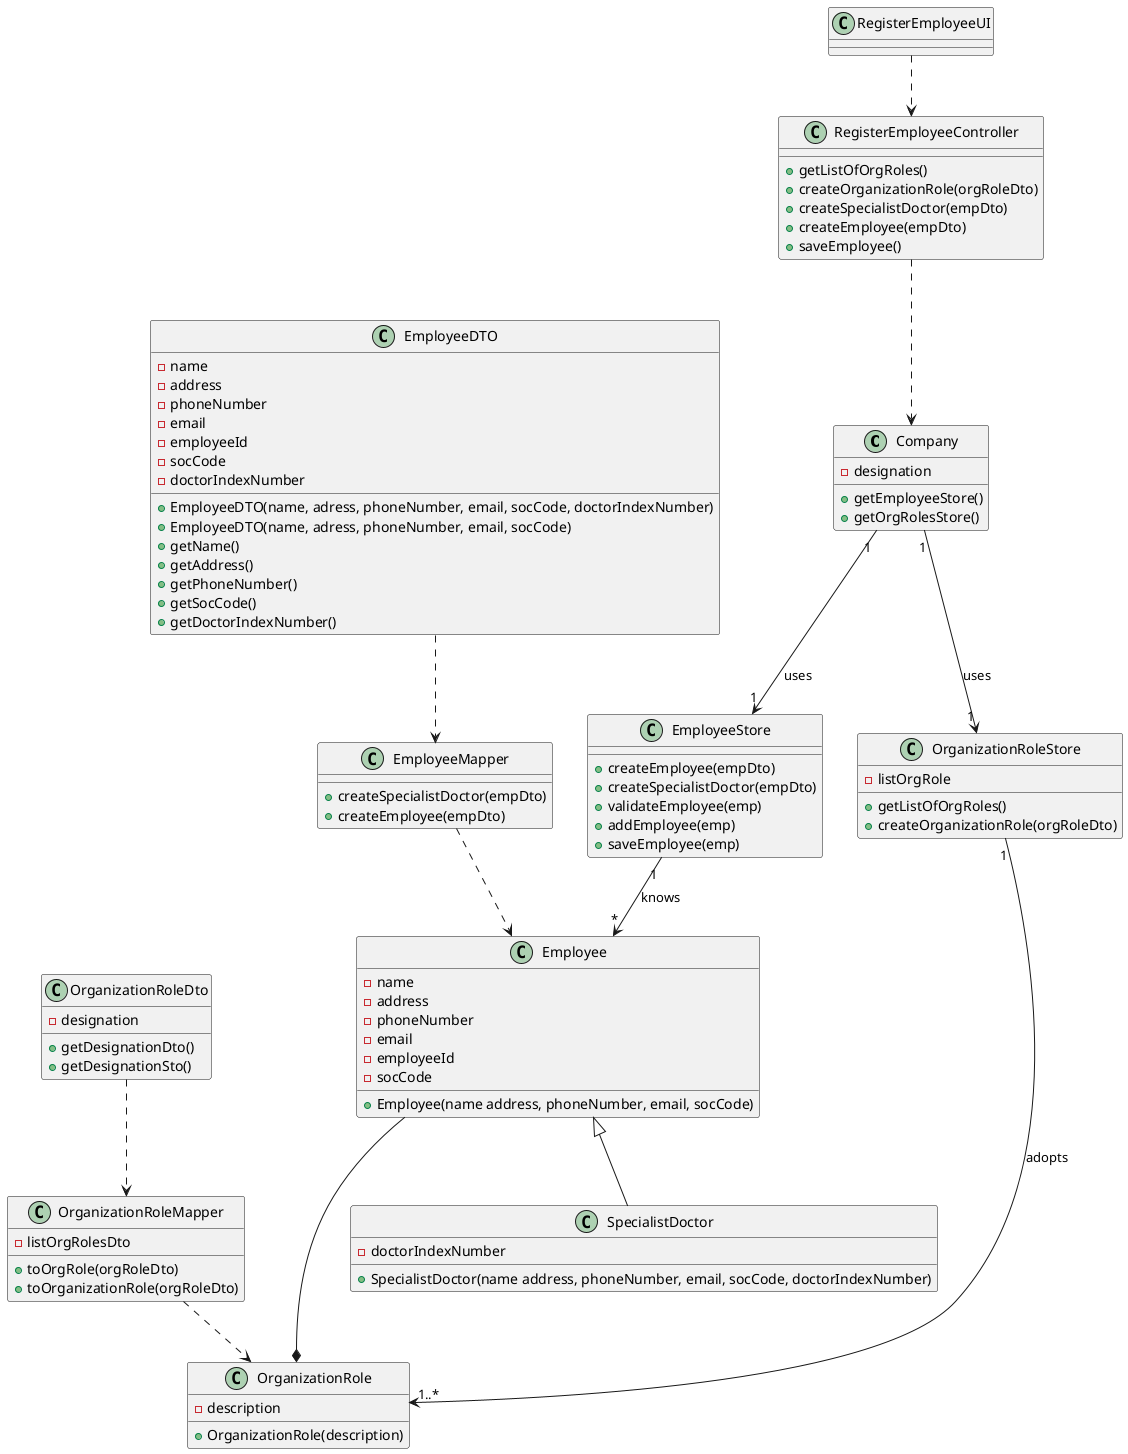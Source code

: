 @startuml
'https://plantuml.com/class-diagram

class Company
class Employee
class EmployeeStore
class RegisterEmployeeUI
class RegisterEmployeeController
class OrganizationRole
class SpecialistDoctor
class OrganizationRoleMapper
class EmployeeDTO
class EmployeeMapper
class OrganizationRoleStore
class EmployeeDTO
class EmployeeMapper


class Company{
-designation
+getEmployeeStore()
+getOrgRolesStore()

}

class Employee{
-name
-address
-phoneNumber
-email
-employeeId
-socCode
+Employee(name address, phoneNumber, email, socCode)

}
class SpecialistDoctor{
-doctorIndexNumber
+SpecialistDoctor(name address, phoneNumber, email, socCode, doctorIndexNumber)

}

class OrganizationRole{
-description
+OrganizationRole(description)
}



class EmployeeStore{
+createEmployee(empDto)
+createSpecialistDoctor(empDto)
+validateEmployee(emp)
+addEmployee(emp)
+saveEmployee(emp)
}

class RegisterEmployeeController{
+getListOfOrgRoles()
+createOrganizationRole(orgRoleDto)
+createSpecialistDoctor(empDto)
+createEmployee(empDto)
+saveEmployee()

}
class EmployeeDTO{
-name
-address
-phoneNumber
-email
-employeeId
-socCode
-doctorIndexNumber
+EmployeeDTO(name, adress, phoneNumber, email, socCode, doctorIndexNumber)
+EmployeeDTO(name, adress, phoneNumber, email, socCode)
+getName()
+getAddress()
+getPhoneNumber()
+getSocCode()
+getDoctorIndexNumber()
}

class EmployeeMapper{
+createSpecialistDoctor(empDto)
+createEmployee(empDto)
}




class OrganizationRoleMapper{
+toOrgRole(orgRoleDto)

}

class OrganizationRoleDto{
-designation
+getDesignationDto()
}
class OrganizationRoleDto{
+getDesignationSto()

}

class OrganizationRoleMapper{
-listOrgRolesDto
+toOrganizationRole(orgRoleDto)
}

class OrganizationRoleStore{
-listOrgRole
+getListOfOrgRoles()
+createOrganizationRole(orgRoleDto)
}
EmployeeMapper..>Employee
EmployeeDTO..>EmployeeMapper
Company "1"-->"1" EmployeeStore : uses
Employee<|--SpecialistDoctor
RegisterEmployeeController ..>Company
Employee --* OrganizationRole
RegisterEmployeeUI ..> RegisterEmployeeController
EmployeeStore "1"-->"*" Employee  : knows
Company "1"-->"1" OrganizationRoleStore : uses
OrganizationRoleStore "1"---->"1..*" OrganizationRole : adopts
OrganizationRoleMapper..>OrganizationRole
OrganizationRoleDto..>OrganizationRoleMapper
@enduml